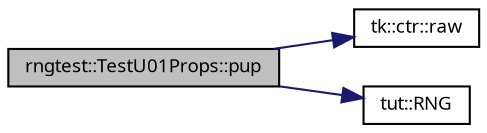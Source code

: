 digraph "rngtest::TestU01Props::pup"
{
 // INTERACTIVE_SVG=YES
  bgcolor="transparent";
  edge [fontname="sans-serif",fontsize="9",labelfontname="sans-serif",labelfontsize="9"];
  node [fontname="sans-serif",fontsize="9",shape=record];
  rankdir="LR";
  Node1 [label="rngtest::TestU01Props::pup",height=0.2,width=0.4,color="black", fillcolor="grey75", style="filled", fontcolor="black"];
  Node1 -> Node2 [color="midnightblue",fontsize="9",style="solid",fontname="sans-serif"];
  Node2 [label="tk::ctr::raw",height=0.2,width=0.4,color="black",URL="$namespacetk_1_1ctr.html#af176a3bacd8979ebdb32e7f4cf2c4324"];
  Node1 -> Node3 [color="midnightblue",fontsize="9",style="solid",fontname="sans-serif"];
  Node3 [label="tut::RNG",height=0.2,width=0.4,color="black",URL="$namespacetut.html#a316731162657b1b1e58291515240b16f",tooltip="Define test group. "];
}
